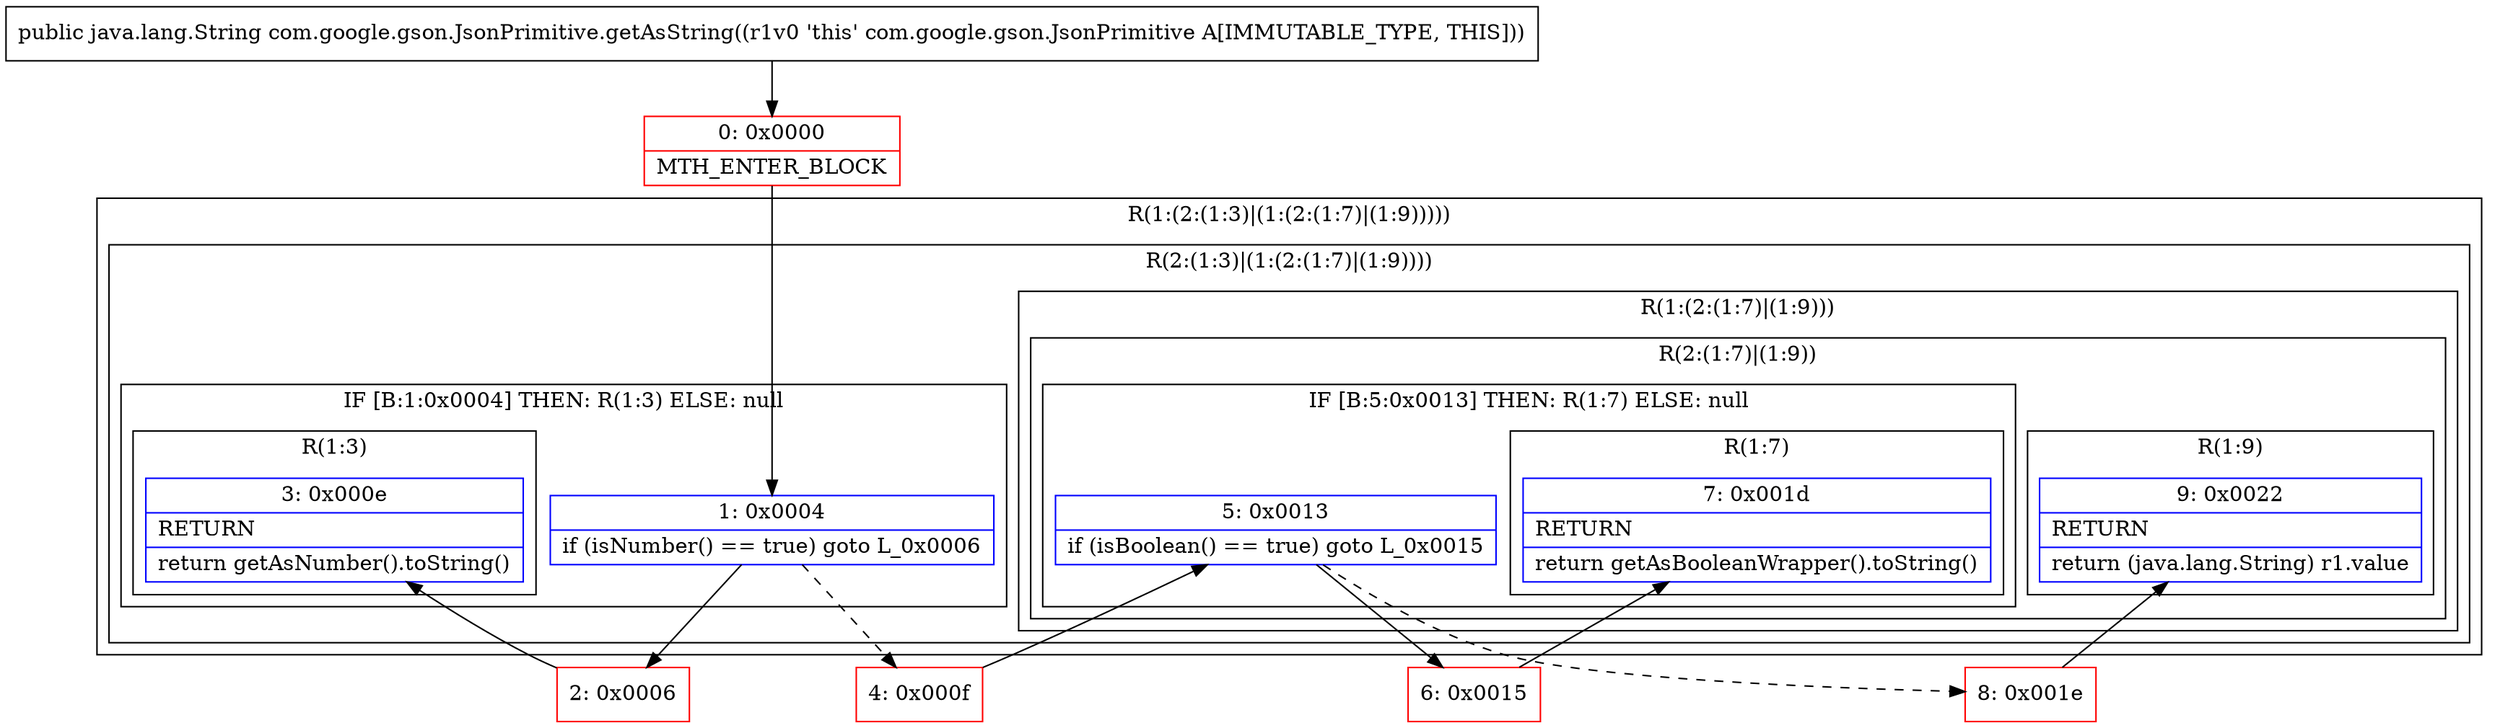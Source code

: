 digraph "CFG forcom.google.gson.JsonPrimitive.getAsString()Ljava\/lang\/String;" {
subgraph cluster_Region_1071179297 {
label = "R(1:(2:(1:3)|(1:(2:(1:7)|(1:9)))))";
node [shape=record,color=blue];
subgraph cluster_Region_16290895 {
label = "R(2:(1:3)|(1:(2:(1:7)|(1:9))))";
node [shape=record,color=blue];
subgraph cluster_IfRegion_1278981501 {
label = "IF [B:1:0x0004] THEN: R(1:3) ELSE: null";
node [shape=record,color=blue];
Node_1 [shape=record,label="{1\:\ 0x0004|if (isNumber() == true) goto L_0x0006\l}"];
subgraph cluster_Region_1463090965 {
label = "R(1:3)";
node [shape=record,color=blue];
Node_3 [shape=record,label="{3\:\ 0x000e|RETURN\l|return getAsNumber().toString()\l}"];
}
}
subgraph cluster_Region_791015996 {
label = "R(1:(2:(1:7)|(1:9)))";
node [shape=record,color=blue];
subgraph cluster_Region_1799049595 {
label = "R(2:(1:7)|(1:9))";
node [shape=record,color=blue];
subgraph cluster_IfRegion_2059043132 {
label = "IF [B:5:0x0013] THEN: R(1:7) ELSE: null";
node [shape=record,color=blue];
Node_5 [shape=record,label="{5\:\ 0x0013|if (isBoolean() == true) goto L_0x0015\l}"];
subgraph cluster_Region_176555305 {
label = "R(1:7)";
node [shape=record,color=blue];
Node_7 [shape=record,label="{7\:\ 0x001d|RETURN\l|return getAsBooleanWrapper().toString()\l}"];
}
}
subgraph cluster_Region_179479127 {
label = "R(1:9)";
node [shape=record,color=blue];
Node_9 [shape=record,label="{9\:\ 0x0022|RETURN\l|return (java.lang.String) r1.value\l}"];
}
}
}
}
}
Node_0 [shape=record,color=red,label="{0\:\ 0x0000|MTH_ENTER_BLOCK\l}"];
Node_2 [shape=record,color=red,label="{2\:\ 0x0006}"];
Node_4 [shape=record,color=red,label="{4\:\ 0x000f}"];
Node_6 [shape=record,color=red,label="{6\:\ 0x0015}"];
Node_8 [shape=record,color=red,label="{8\:\ 0x001e}"];
MethodNode[shape=record,label="{public java.lang.String com.google.gson.JsonPrimitive.getAsString((r1v0 'this' com.google.gson.JsonPrimitive A[IMMUTABLE_TYPE, THIS])) }"];
MethodNode -> Node_0;
Node_1 -> Node_2;
Node_1 -> Node_4[style=dashed];
Node_5 -> Node_6;
Node_5 -> Node_8[style=dashed];
Node_0 -> Node_1;
Node_2 -> Node_3;
Node_4 -> Node_5;
Node_6 -> Node_7;
Node_8 -> Node_9;
}


